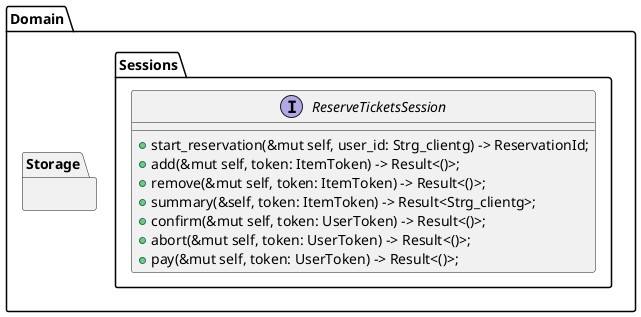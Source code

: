 @startuml

package Domain {
    package Sessions {
        interface ReserveTicketsSession {
            +start_reservation(&mut self, user_id: Strg_clientg) -> ReservationId;
            +add(&mut self, token: ItemToken) -> Result<()>;
            +remove(&mut self, token: ItemToken) -> Result<()>;
            +summary(&self, token: ItemToken) -> Result<Strg_clientg>;
            +confirm(&mut self, token: UserToken) -> Result<()>;
            +abort(&mut self, token: UserToken) -> Result<()>;
            +pay(&mut self, token: UserToken) -> Result<()>;
        }
    }

    package Storage {

    }
}

@enduml